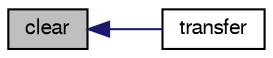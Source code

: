 digraph "clear"
{
  bgcolor="transparent";
  edge [fontname="FreeSans",fontsize="10",labelfontname="FreeSans",labelfontsize="10"];
  node [fontname="FreeSans",fontsize="10",shape=record];
  rankdir="LR";
  Node12138 [label="clear",height=0.2,width=0.4,color="black", fillcolor="grey75", style="filled", fontcolor="black"];
  Node12138 -> Node12139 [dir="back",color="midnightblue",fontsize="10",style="solid",fontname="FreeSans"];
  Node12139 [label="transfer",height=0.2,width=0.4,color="black",URL="$a25806.html#ad94704b9d16598e8ce75f04e9b0b8f12",tooltip="Transfer the contents of the argument into this List. "];
}
